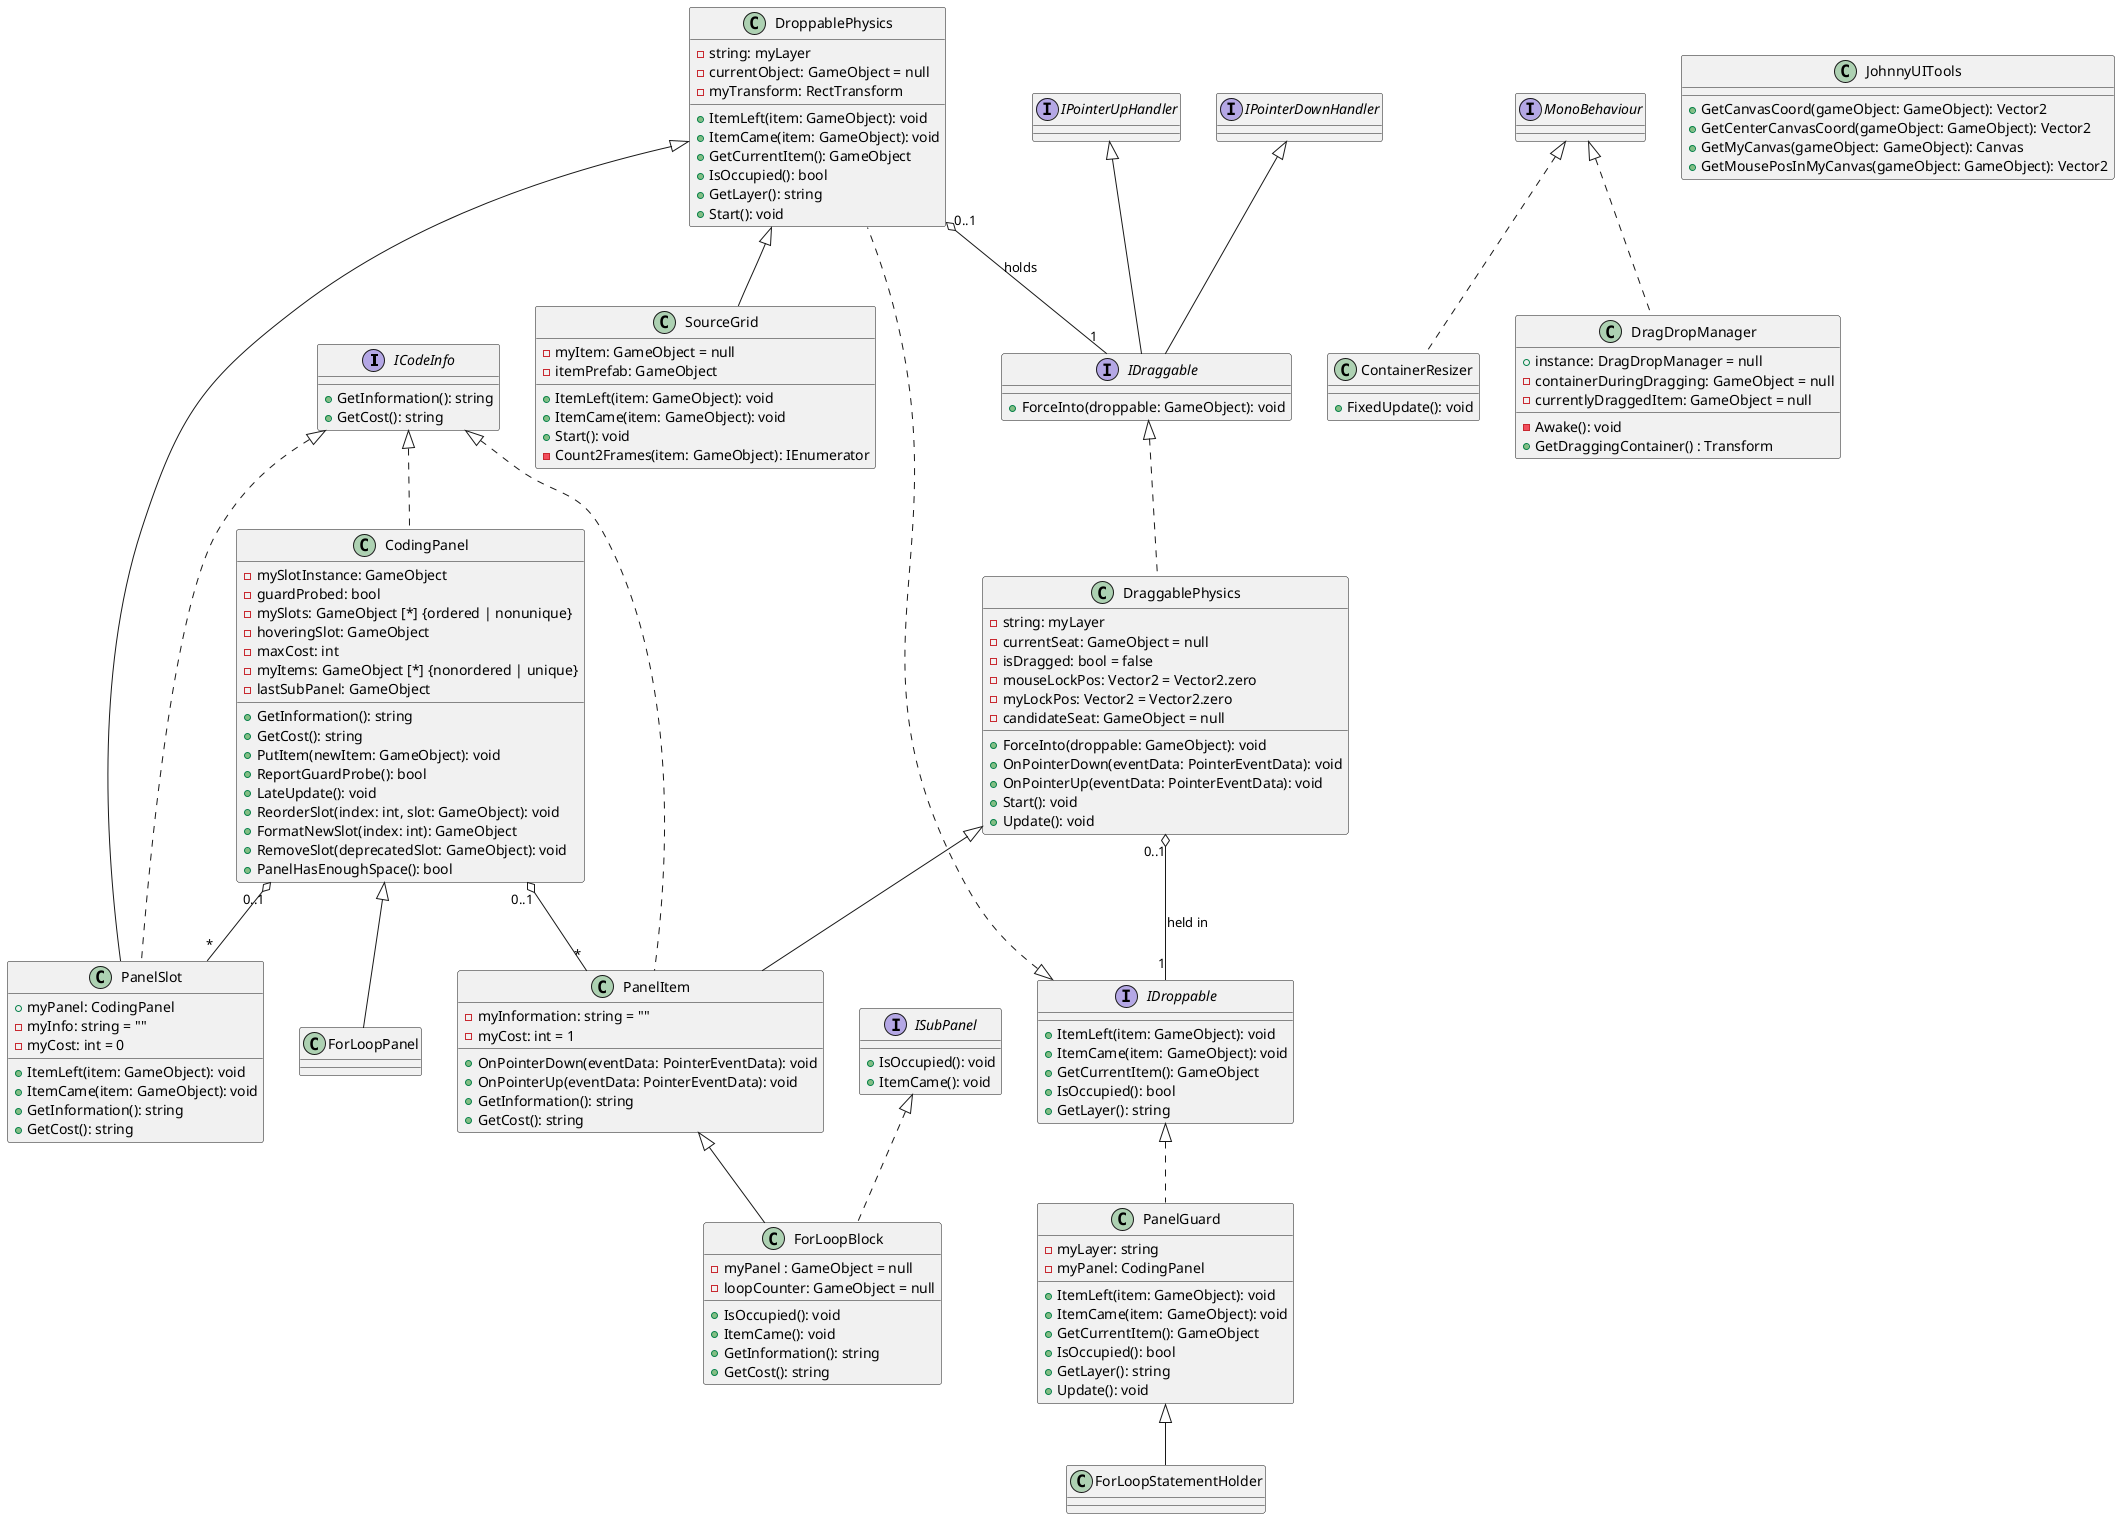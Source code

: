 @startuml drag_drop_ui

' Interfaces

interface ICodeInfo {
    + GetInformation(): string
    + GetCost(): string
}

interface IDraggable implements IPointerDownHandler, IPointerUpHandler {
    + ForceInto(droppable: GameObject): void
}

interface IDroppable {
    + ItemLeft(item: GameObject): void
    + ItemCame(item: GameObject): void
    + GetCurrentItem(): GameObject
    + IsOccupied(): bool
    + GetLayer(): string
}

interface ISubPanel {
    + IsOccupied(): void
    + ItemCame(): void
}

' Physical Layer

' also implements MonoBehaviour
class DraggablePhysics implements IDraggable {
    - string: myLayer
    - currentSeat: GameObject = null
    - isDragged: bool = false
    - mouseLockPos: Vector2 = Vector2.zero
    - myLockPos: Vector2 = Vector2.zero
    - candidateSeat: GameObject = null
    + ForceInto(droppable: GameObject): void
    + OnPointerDown(eventData: PointerEventData): void
    + OnPointerUp(eventData: PointerEventData): void
    + Start(): void
    + Update(): void
}
DraggablePhysics "0..1" o-- "1" IDroppable : "held in"

' also implements MonoBehaviour
class DroppablePhysics implements IDroppable {
    - string: myLayer
    - currentObject: GameObject = null
    - myTransform: RectTransform
    + ItemLeft(item: GameObject): void
    + ItemCame(item: GameObject): void
    + GetCurrentItem(): GameObject
    + IsOccupied(): bool
    + GetLayer(): string
    + Start(): void
}
DroppablePhysics "0..1" o-- "1" IDraggable: "holds"

' Coding Panel Dependencies

class PanelSlot extends DroppablePhysics implements ICodeInfo {
    + myPanel: CodingPanel
    - myInfo: string = ""
    - myCost: int = 0
    + ItemLeft(item: GameObject): void
    + ItemCame(item: GameObject): void
    + GetInformation(): string
    + GetCost(): string
}

class PanelItem extends DraggablePhysics implements ICodeInfo {
    - myInformation: string = ""
    - myCost: int = 1
    + OnPointerDown(eventData: PointerEventData): void
    + OnPointerUp(eventData: PointerEventData): void
    + GetInformation(): string
    + GetCost(): string
}

' also implements MonoBehaviour
class PanelGuard implements IDroppable {
    - myLayer: string
    - myPanel: CodingPanel
    + ItemLeft(item: GameObject): void
    + ItemCame(item: GameObject): void
    + GetCurrentItem(): GameObject
    + IsOccupied(): bool
    + GetLayer(): string
    + Update(): void
}

' Coding Panel

class SourceGrid extends DroppablePhysics {
    - myItem: GameObject = null
    - itemPrefab: GameObject
    + ItemLeft(item: GameObject): void
    + ItemCame(item: GameObject): void
    + Start(): void
    - Count2Frames(item: GameObject): IEnumerator
}

' also implements MonoBehaviour
class CodingPanel implements ICodeInfo {
    - mySlotInstance: GameObject
    - guardProbed: bool
    - mySlots: GameObject [*] {ordered | nonunique}
    - hoveringSlot: GameObject
    - maxCost: int
    - myItems: GameObject [*] {nonordered | unique}
    - lastSubPanel: GameObject
    + GetInformation(): string
    + GetCost(): string
    + PutItem(newItem: GameObject): void
    + ReportGuardProbe(): bool
    + LateUpdate(): void
    + ReorderSlot(index: int, slot: GameObject): void
    + FormatNewSlot(index: int): GameObject
    + RemoveSlot(deprecatedSlot: GameObject): void
    + PanelHasEnoughSpace(): bool
}
CodingPanel "0..1" o-- "*" PanelSlot
CodingPanel "0..1" o-- "*" PanelItem

' For Loop Blocks

class ForLoopBlock extends PanelItem implements ISubPanel {
    - myPanel : GameObject = null
    - loopCounter: GameObject = null
    + IsOccupied(): void
    + ItemCame(): void
    + GetInformation(): string
    + GetCost(): string
}

class ForLoopPanel extends CodingPanel {}

class ForLoopStatementHolder extends PanelGuard {}

' Utils / Other

class ContainerResizer implements MonoBehaviour {
    + FixedUpdate(): void
}

class JohnnyUITools {
    + GetCanvasCoord(gameObject: GameObject): Vector2
    + GetCenterCanvasCoord(gameObject: GameObject): Vector2
    + GetMyCanvas(gameObject: GameObject): Canvas
    + GetMousePosInMyCanvas(gameObject: GameObject): Vector2
}

class DragDropManager implements MonoBehaviour {
    + instance: DragDropManager = null
    - containerDuringDragging: GameObject = null
    - currentlyDraggedItem: GameObject = null
    - Awake(): void
    + GetDraggingContainer() : Transform
}

@enduml
